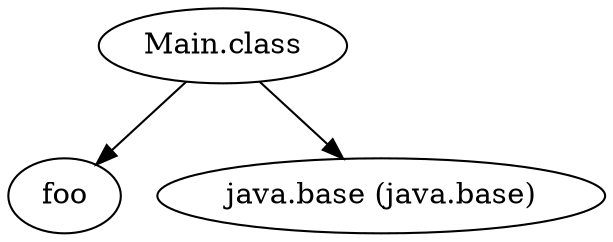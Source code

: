 digraph "summary" {
  "Main.class"                                       -> "foo";
  "Main.class"                                       -> "java.base (java.base)";
}
